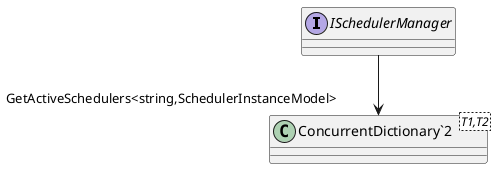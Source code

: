 @startuml
interface ISchedulerManager {
}
class "ConcurrentDictionary`2"<T1,T2> {
}
ISchedulerManager --> "GetActiveSchedulers<string,SchedulerInstanceModel>" "ConcurrentDictionary`2"
@enduml
